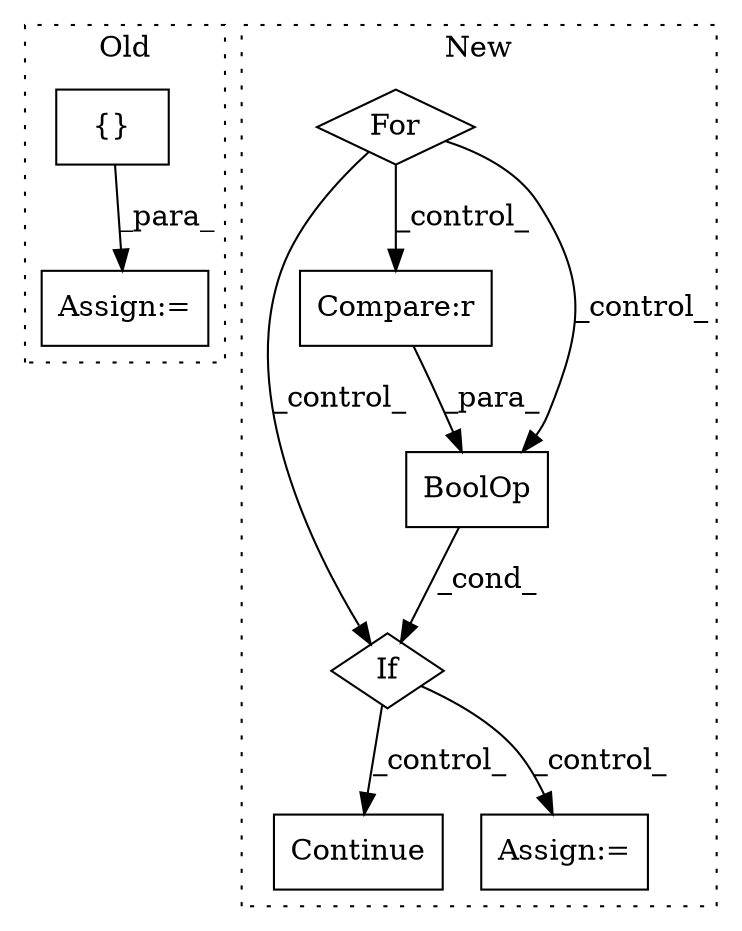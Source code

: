 digraph G {
subgraph cluster0 {
1 [label="{}" a="59" s="1327,1355" l="1,0" shape="box"];
7 [label="Assign:=" a="68" s="1402" l="3" shape="box"];
label = "Old";
style="dotted";
}
subgraph cluster1 {
2 [label="Continue" a="43" s="1082" l="8" shape="box"];
3 [label="If" a="96" s="1016" l="3" shape="diamond"];
4 [label="Compare:r" a="40" s="1019" l="12" shape="box"];
5 [label="Assign:=" a="68" s="1106" l="3" shape="box"];
6 [label="For" a="107" s="967,1006" l="4,10" shape="diamond"];
8 [label="BoolOp" a="72" s="1019" l="49" shape="box"];
label = "New";
style="dotted";
}
1 -> 7 [label="_para_"];
3 -> 2 [label="_control_"];
3 -> 5 [label="_control_"];
4 -> 8 [label="_para_"];
6 -> 4 [label="_control_"];
6 -> 8 [label="_control_"];
6 -> 3 [label="_control_"];
8 -> 3 [label="_cond_"];
}